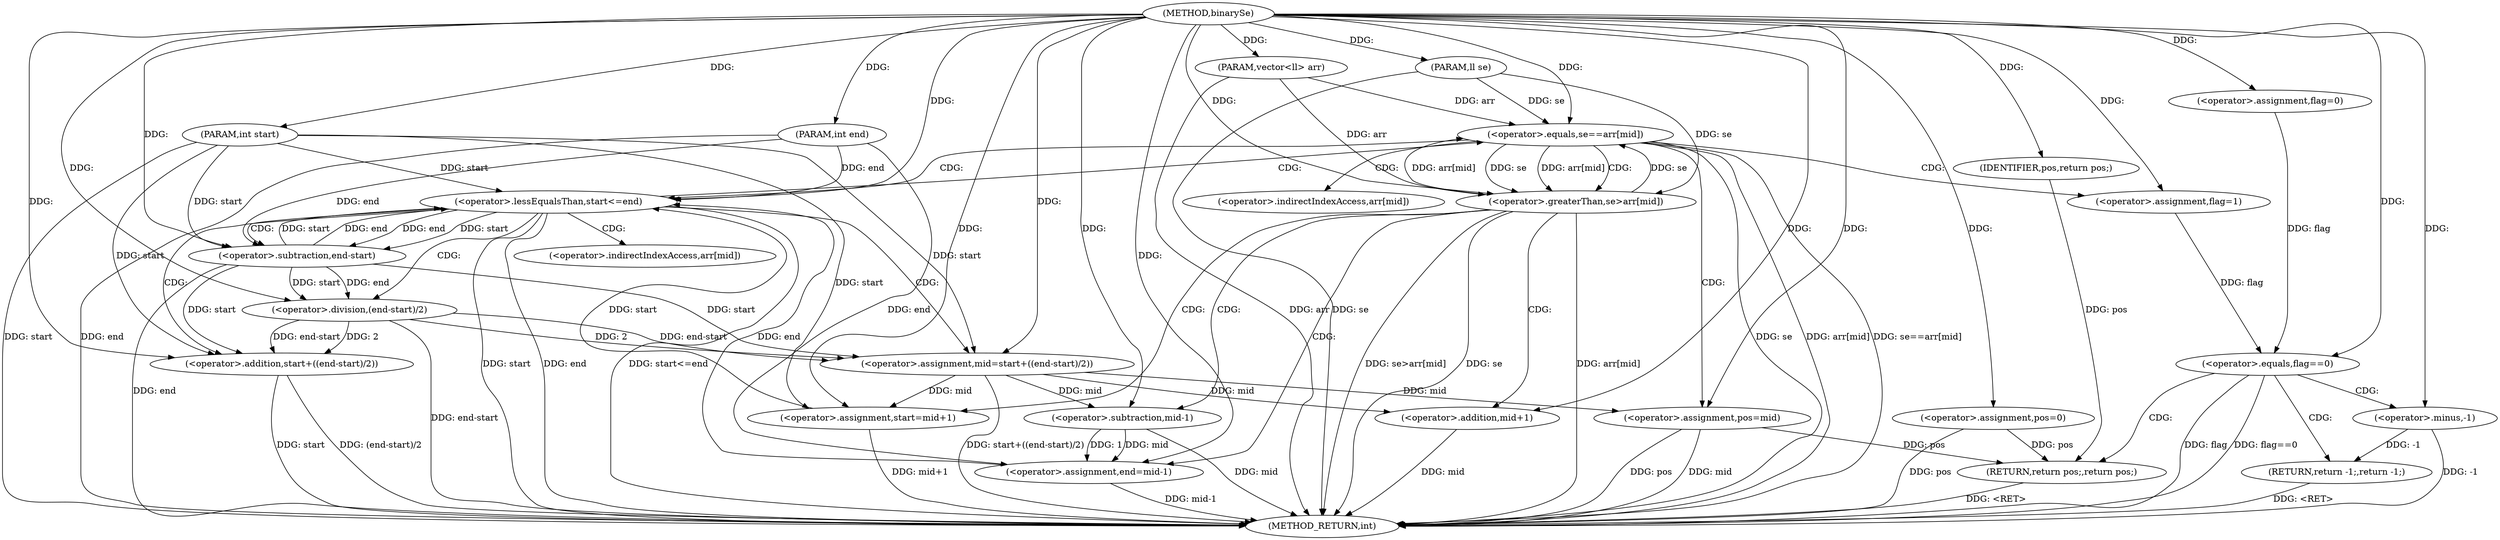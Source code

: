 digraph "binarySe" {  
"1000198" [label = "(METHOD,binarySe)" ]
"1000270" [label = "(METHOD_RETURN,int)" ]
"1000199" [label = "(PARAM,vector<ll> arr)" ]
"1000200" [label = "(PARAM,int start)" ]
"1000201" [label = "(PARAM,int end)" ]
"1000202" [label = "(PARAM,ll se)" ]
"1000205" [label = "(<operator>.assignment,flag=0)" ]
"1000210" [label = "(<operator>.assignment,pos=0)" ]
"1000214" [label = "(<operator>.lessEqualsThan,start<=end)" ]
"1000261" [label = "(<operator>.equals,flag==0)" ]
"1000264" [label = "(RETURN,return -1;,return -1;)" ]
"1000218" [label = "(<operator>.assignment,mid=start+((end-start)/2))" ]
"1000265" [label = "(<operator>.minus,-1)" ]
"1000268" [label = "(RETURN,return pos;,return pos;)" ]
"1000228" [label = "(<operator>.equals,se==arr[mid])" ]
"1000269" [label = "(IDENTIFIER,pos,return pos;)" ]
"1000220" [label = "(<operator>.addition,start+((end-start)/2))" ]
"1000234" [label = "(<operator>.assignment,flag=1)" ]
"1000237" [label = "(<operator>.assignment,pos=mid)" ]
"1000222" [label = "(<operator>.division,(end-start)/2)" ]
"1000243" [label = "(<operator>.greaterThan,se>arr[mid])" ]
"1000223" [label = "(<operator>.subtraction,end-start)" ]
"1000249" [label = "(<operator>.assignment,start=mid+1)" ]
"1000255" [label = "(<operator>.assignment,end=mid-1)" ]
"1000251" [label = "(<operator>.addition,mid+1)" ]
"1000257" [label = "(<operator>.subtraction,mid-1)" ]
"1000230" [label = "(<operator>.indirectIndexAccess,arr[mid])" ]
"1000245" [label = "(<operator>.indirectIndexAccess,arr[mid])" ]
  "1000264" -> "1000270"  [ label = "DDG: <RET>"] 
  "1000268" -> "1000270"  [ label = "DDG: <RET>"] 
  "1000199" -> "1000270"  [ label = "DDG: arr"] 
  "1000200" -> "1000270"  [ label = "DDG: start"] 
  "1000201" -> "1000270"  [ label = "DDG: end"] 
  "1000202" -> "1000270"  [ label = "DDG: se"] 
  "1000210" -> "1000270"  [ label = "DDG: pos"] 
  "1000214" -> "1000270"  [ label = "DDG: start"] 
  "1000214" -> "1000270"  [ label = "DDG: end"] 
  "1000214" -> "1000270"  [ label = "DDG: start<=end"] 
  "1000220" -> "1000270"  [ label = "DDG: start"] 
  "1000223" -> "1000270"  [ label = "DDG: end"] 
  "1000222" -> "1000270"  [ label = "DDG: end-start"] 
  "1000220" -> "1000270"  [ label = "DDG: (end-start)/2"] 
  "1000218" -> "1000270"  [ label = "DDG: start+((end-start)/2)"] 
  "1000228" -> "1000270"  [ label = "DDG: se"] 
  "1000228" -> "1000270"  [ label = "DDG: arr[mid]"] 
  "1000228" -> "1000270"  [ label = "DDG: se==arr[mid]"] 
  "1000243" -> "1000270"  [ label = "DDG: se"] 
  "1000243" -> "1000270"  [ label = "DDG: arr[mid]"] 
  "1000243" -> "1000270"  [ label = "DDG: se>arr[mid]"] 
  "1000257" -> "1000270"  [ label = "DDG: mid"] 
  "1000255" -> "1000270"  [ label = "DDG: mid-1"] 
  "1000251" -> "1000270"  [ label = "DDG: mid"] 
  "1000249" -> "1000270"  [ label = "DDG: mid+1"] 
  "1000237" -> "1000270"  [ label = "DDG: pos"] 
  "1000237" -> "1000270"  [ label = "DDG: mid"] 
  "1000261" -> "1000270"  [ label = "DDG: flag"] 
  "1000261" -> "1000270"  [ label = "DDG: flag==0"] 
  "1000265" -> "1000270"  [ label = "DDG: -1"] 
  "1000198" -> "1000199"  [ label = "DDG: "] 
  "1000198" -> "1000200"  [ label = "DDG: "] 
  "1000198" -> "1000201"  [ label = "DDG: "] 
  "1000198" -> "1000202"  [ label = "DDG: "] 
  "1000198" -> "1000205"  [ label = "DDG: "] 
  "1000198" -> "1000210"  [ label = "DDG: "] 
  "1000265" -> "1000264"  [ label = "DDG: -1"] 
  "1000249" -> "1000214"  [ label = "DDG: start"] 
  "1000200" -> "1000214"  [ label = "DDG: start"] 
  "1000198" -> "1000214"  [ label = "DDG: "] 
  "1000223" -> "1000214"  [ label = "DDG: start"] 
  "1000223" -> "1000214"  [ label = "DDG: end"] 
  "1000255" -> "1000214"  [ label = "DDG: end"] 
  "1000201" -> "1000214"  [ label = "DDG: end"] 
  "1000222" -> "1000218"  [ label = "DDG: end-start"] 
  "1000222" -> "1000218"  [ label = "DDG: 2"] 
  "1000223" -> "1000218"  [ label = "DDG: start"] 
  "1000200" -> "1000218"  [ label = "DDG: start"] 
  "1000198" -> "1000218"  [ label = "DDG: "] 
  "1000205" -> "1000261"  [ label = "DDG: flag"] 
  "1000234" -> "1000261"  [ label = "DDG: flag"] 
  "1000198" -> "1000261"  [ label = "DDG: "] 
  "1000269" -> "1000268"  [ label = "DDG: pos"] 
  "1000210" -> "1000268"  [ label = "DDG: pos"] 
  "1000237" -> "1000268"  [ label = "DDG: pos"] 
  "1000198" -> "1000265"  [ label = "DDG: "] 
  "1000198" -> "1000269"  [ label = "DDG: "] 
  "1000223" -> "1000220"  [ label = "DDG: start"] 
  "1000200" -> "1000220"  [ label = "DDG: start"] 
  "1000198" -> "1000220"  [ label = "DDG: "] 
  "1000222" -> "1000220"  [ label = "DDG: end-start"] 
  "1000222" -> "1000220"  [ label = "DDG: 2"] 
  "1000243" -> "1000228"  [ label = "DDG: se"] 
  "1000202" -> "1000228"  [ label = "DDG: se"] 
  "1000198" -> "1000228"  [ label = "DDG: "] 
  "1000243" -> "1000228"  [ label = "DDG: arr[mid]"] 
  "1000199" -> "1000228"  [ label = "DDG: arr"] 
  "1000198" -> "1000234"  [ label = "DDG: "] 
  "1000218" -> "1000237"  [ label = "DDG: mid"] 
  "1000198" -> "1000237"  [ label = "DDG: "] 
  "1000223" -> "1000222"  [ label = "DDG: start"] 
  "1000223" -> "1000222"  [ label = "DDG: end"] 
  "1000198" -> "1000222"  [ label = "DDG: "] 
  "1000214" -> "1000223"  [ label = "DDG: end"] 
  "1000201" -> "1000223"  [ label = "DDG: end"] 
  "1000198" -> "1000223"  [ label = "DDG: "] 
  "1000214" -> "1000223"  [ label = "DDG: start"] 
  "1000200" -> "1000223"  [ label = "DDG: start"] 
  "1000228" -> "1000243"  [ label = "DDG: se"] 
  "1000202" -> "1000243"  [ label = "DDG: se"] 
  "1000198" -> "1000243"  [ label = "DDG: "] 
  "1000228" -> "1000243"  [ label = "DDG: arr[mid]"] 
  "1000199" -> "1000243"  [ label = "DDG: arr"] 
  "1000198" -> "1000249"  [ label = "DDG: "] 
  "1000218" -> "1000249"  [ label = "DDG: mid"] 
  "1000257" -> "1000255"  [ label = "DDG: 1"] 
  "1000257" -> "1000255"  [ label = "DDG: mid"] 
  "1000200" -> "1000249"  [ label = "DDG: start"] 
  "1000201" -> "1000255"  [ label = "DDG: end"] 
  "1000198" -> "1000255"  [ label = "DDG: "] 
  "1000218" -> "1000251"  [ label = "DDG: mid"] 
  "1000198" -> "1000251"  [ label = "DDG: "] 
  "1000218" -> "1000257"  [ label = "DDG: mid"] 
  "1000198" -> "1000257"  [ label = "DDG: "] 
  "1000214" -> "1000222"  [ label = "CDG: "] 
  "1000214" -> "1000220"  [ label = "CDG: "] 
  "1000214" -> "1000218"  [ label = "CDG: "] 
  "1000214" -> "1000223"  [ label = "CDG: "] 
  "1000214" -> "1000230"  [ label = "CDG: "] 
  "1000214" -> "1000228"  [ label = "CDG: "] 
  "1000261" -> "1000265"  [ label = "CDG: "] 
  "1000261" -> "1000268"  [ label = "CDG: "] 
  "1000261" -> "1000264"  [ label = "CDG: "] 
  "1000228" -> "1000234"  [ label = "CDG: "] 
  "1000228" -> "1000214"  [ label = "CDG: "] 
  "1000228" -> "1000237"  [ label = "CDG: "] 
  "1000228" -> "1000243"  [ label = "CDG: "] 
  "1000228" -> "1000245"  [ label = "CDG: "] 
  "1000243" -> "1000249"  [ label = "CDG: "] 
  "1000243" -> "1000257"  [ label = "CDG: "] 
  "1000243" -> "1000255"  [ label = "CDG: "] 
  "1000243" -> "1000251"  [ label = "CDG: "] 
}

